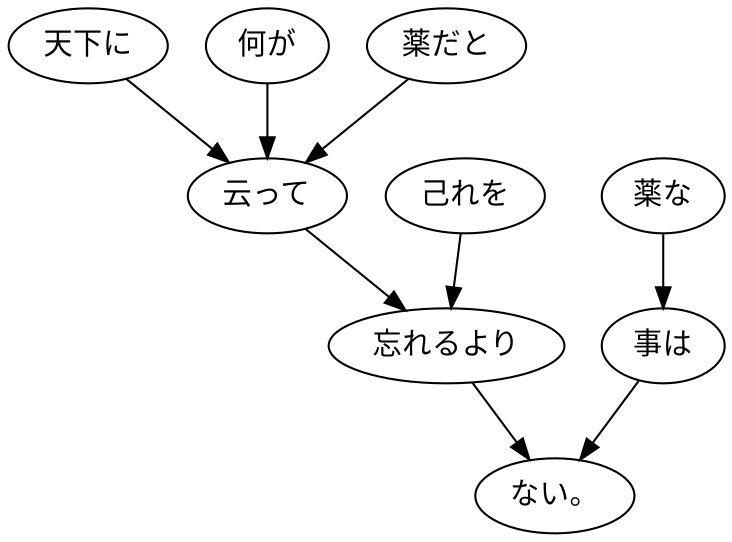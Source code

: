 digraph graph8522 {
	node0 [label="天下に"];
	node1 [label="何が"];
	node2 [label="薬だと"];
	node3 [label="云って"];
	node4 [label="己れを"];
	node5 [label="忘れるより"];
	node6 [label="薬な"];
	node7 [label="事は"];
	node8 [label="ない。"];
	node0 -> node3;
	node1 -> node3;
	node2 -> node3;
	node3 -> node5;
	node4 -> node5;
	node5 -> node8;
	node6 -> node7;
	node7 -> node8;
}
